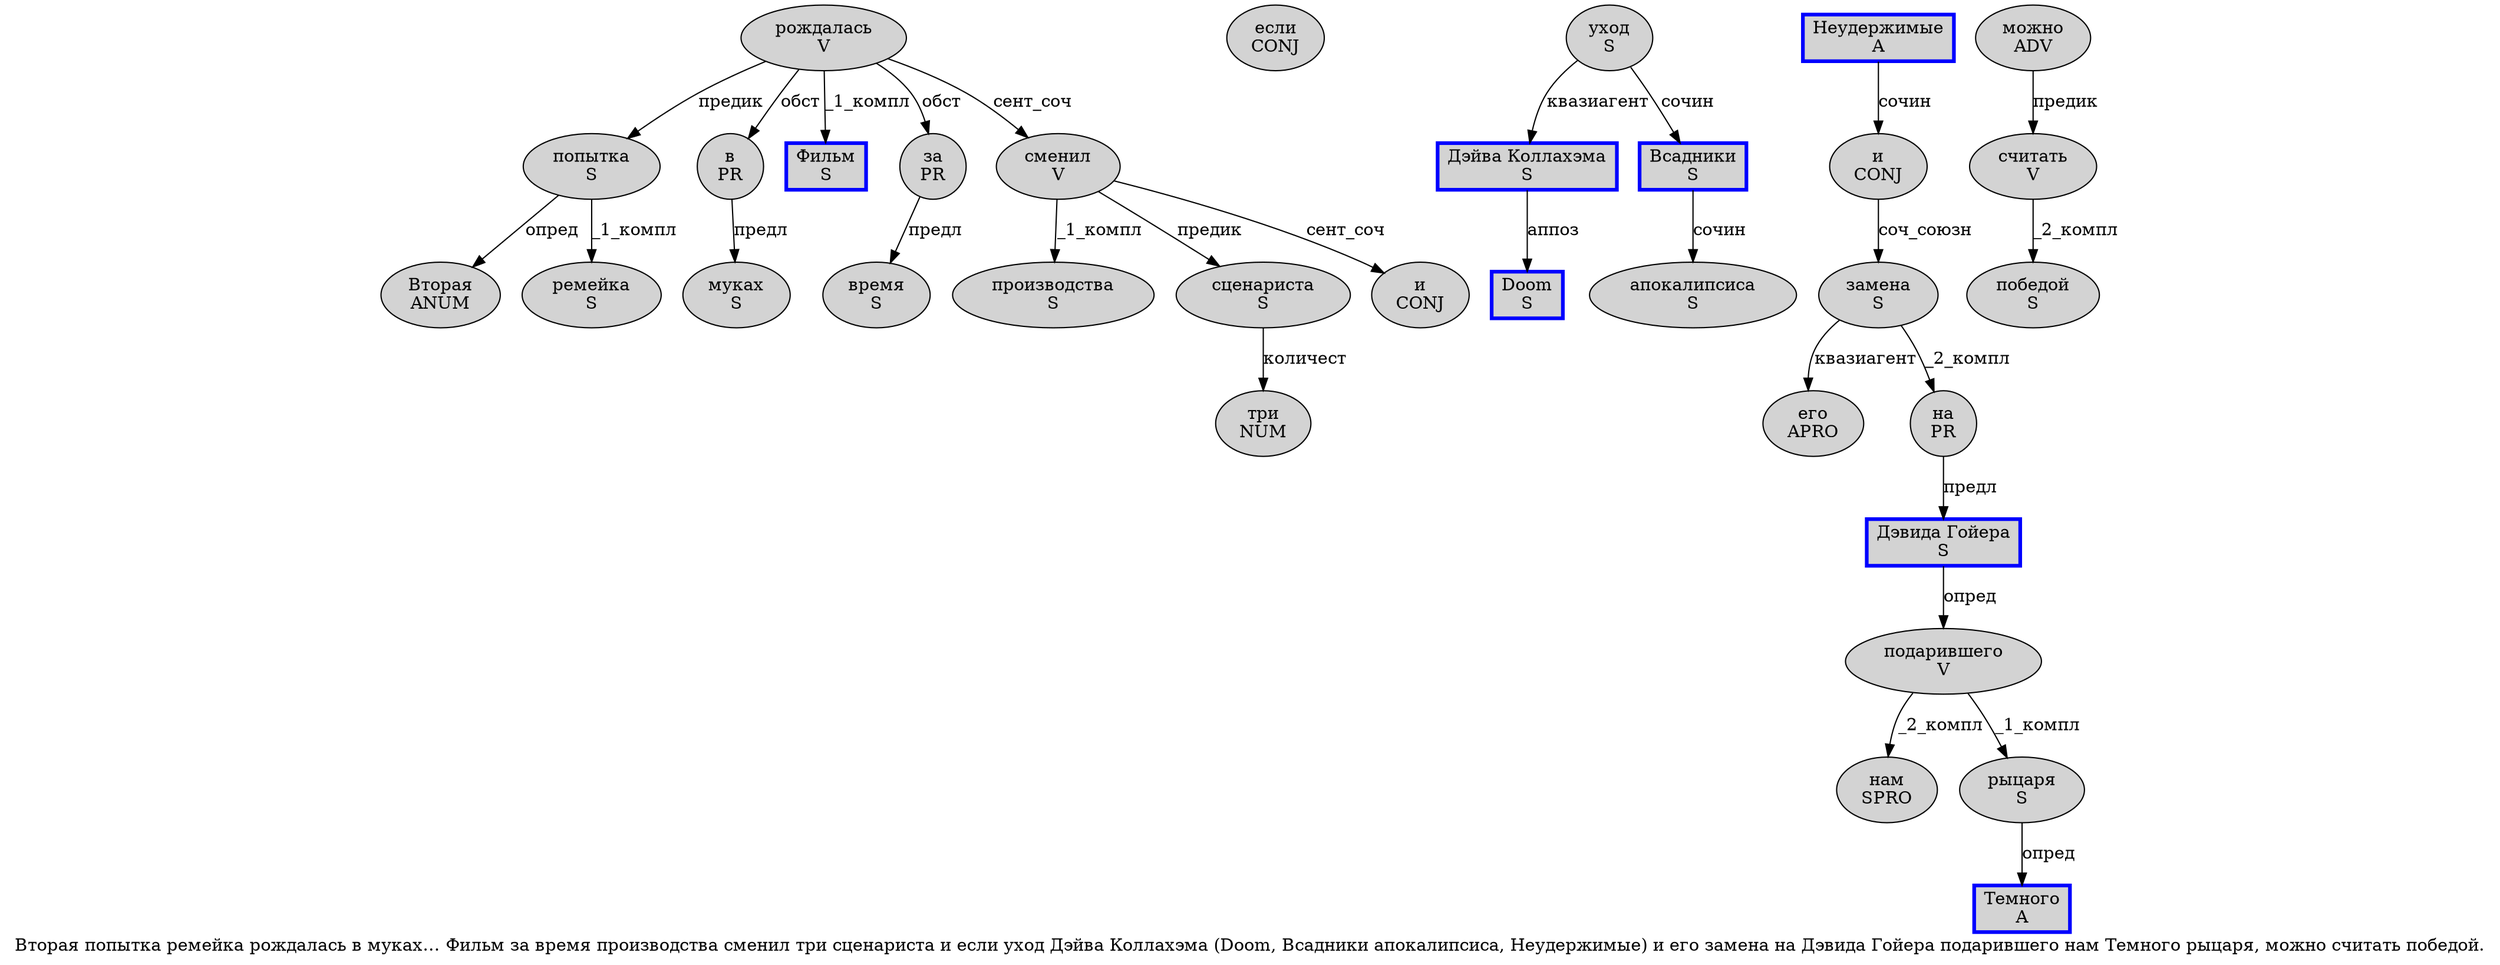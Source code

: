 digraph SENTENCE_4554 {
	graph [label="Вторая попытка ремейка рождалась в муках… Фильм за время производства сменил три сценариста и если уход Дэйва Коллахэма (Doom, Всадники апокалипсиса, Неудержимые) и его замена на Дэвида Гойера подарившего нам Темного рыцаря, можно считать победой."]
	node [style=filled]
		0 [label="Вторая
ANUM" color="" fillcolor=lightgray penwidth=1 shape=ellipse]
		1 [label="попытка
S" color="" fillcolor=lightgray penwidth=1 shape=ellipse]
		2 [label="ремейка
S" color="" fillcolor=lightgray penwidth=1 shape=ellipse]
		3 [label="рождалась
V" color="" fillcolor=lightgray penwidth=1 shape=ellipse]
		4 [label="в
PR" color="" fillcolor=lightgray penwidth=1 shape=ellipse]
		5 [label="муках
S" color="" fillcolor=lightgray penwidth=1 shape=ellipse]
		7 [label="Фильм
S" color=blue fillcolor=lightgray penwidth=3 shape=box]
		8 [label="за
PR" color="" fillcolor=lightgray penwidth=1 shape=ellipse]
		9 [label="время
S" color="" fillcolor=lightgray penwidth=1 shape=ellipse]
		10 [label="производства
S" color="" fillcolor=lightgray penwidth=1 shape=ellipse]
		11 [label="сменил
V" color="" fillcolor=lightgray penwidth=1 shape=ellipse]
		12 [label="три
NUM" color="" fillcolor=lightgray penwidth=1 shape=ellipse]
		13 [label="сценариста
S" color="" fillcolor=lightgray penwidth=1 shape=ellipse]
		14 [label="и
CONJ" color="" fillcolor=lightgray penwidth=1 shape=ellipse]
		15 [label="если
CONJ" color="" fillcolor=lightgray penwidth=1 shape=ellipse]
		16 [label="уход
S" color="" fillcolor=lightgray penwidth=1 shape=ellipse]
		17 [label="Дэйва Коллахэма
S" color=blue fillcolor=lightgray penwidth=3 shape=box]
		19 [label="Doom
S" color=blue fillcolor=lightgray penwidth=3 shape=box]
		21 [label="Всадники
S" color=blue fillcolor=lightgray penwidth=3 shape=box]
		22 [label="апокалипсиса
S" color="" fillcolor=lightgray penwidth=1 shape=ellipse]
		24 [label="Неудержимые
A" color=blue fillcolor=lightgray penwidth=3 shape=box]
		26 [label="и
CONJ" color="" fillcolor=lightgray penwidth=1 shape=ellipse]
		27 [label="его
APRO" color="" fillcolor=lightgray penwidth=1 shape=ellipse]
		28 [label="замена
S" color="" fillcolor=lightgray penwidth=1 shape=ellipse]
		29 [label="на
PR" color="" fillcolor=lightgray penwidth=1 shape=ellipse]
		30 [label="Дэвида Гойера
S" color=blue fillcolor=lightgray penwidth=3 shape=box]
		31 [label="подарившего
V" color="" fillcolor=lightgray penwidth=1 shape=ellipse]
		32 [label="нам
SPRO" color="" fillcolor=lightgray penwidth=1 shape=ellipse]
		33 [label="Темного
A" color=blue fillcolor=lightgray penwidth=3 shape=box]
		34 [label="рыцаря
S" color="" fillcolor=lightgray penwidth=1 shape=ellipse]
		36 [label="можно
ADV" color="" fillcolor=lightgray penwidth=1 shape=ellipse]
		37 [label="считать
V" color="" fillcolor=lightgray penwidth=1 shape=ellipse]
		38 [label="победой
S" color="" fillcolor=lightgray penwidth=1 shape=ellipse]
			1 -> 0 [label="опред"]
			1 -> 2 [label="_1_компл"]
			28 -> 27 [label="квазиагент"]
			28 -> 29 [label="_2_компл"]
			34 -> 33 [label="опред"]
			4 -> 5 [label="предл"]
			31 -> 32 [label="_2_компл"]
			31 -> 34 [label="_1_компл"]
			17 -> 19 [label="аппоз"]
			21 -> 22 [label="сочин"]
			37 -> 38 [label="_2_компл"]
			16 -> 17 [label="квазиагент"]
			16 -> 21 [label="сочин"]
			11 -> 10 [label="_1_компл"]
			11 -> 13 [label="предик"]
			11 -> 14 [label="сент_соч"]
			29 -> 30 [label="предл"]
			3 -> 1 [label="предик"]
			3 -> 4 [label="обст"]
			3 -> 7 [label="_1_компл"]
			3 -> 8 [label="обст"]
			3 -> 11 [label="сент_соч"]
			36 -> 37 [label="предик"]
			24 -> 26 [label="сочин"]
			8 -> 9 [label="предл"]
			30 -> 31 [label="опред"]
			26 -> 28 [label="соч_союзн"]
			13 -> 12 [label="количест"]
}